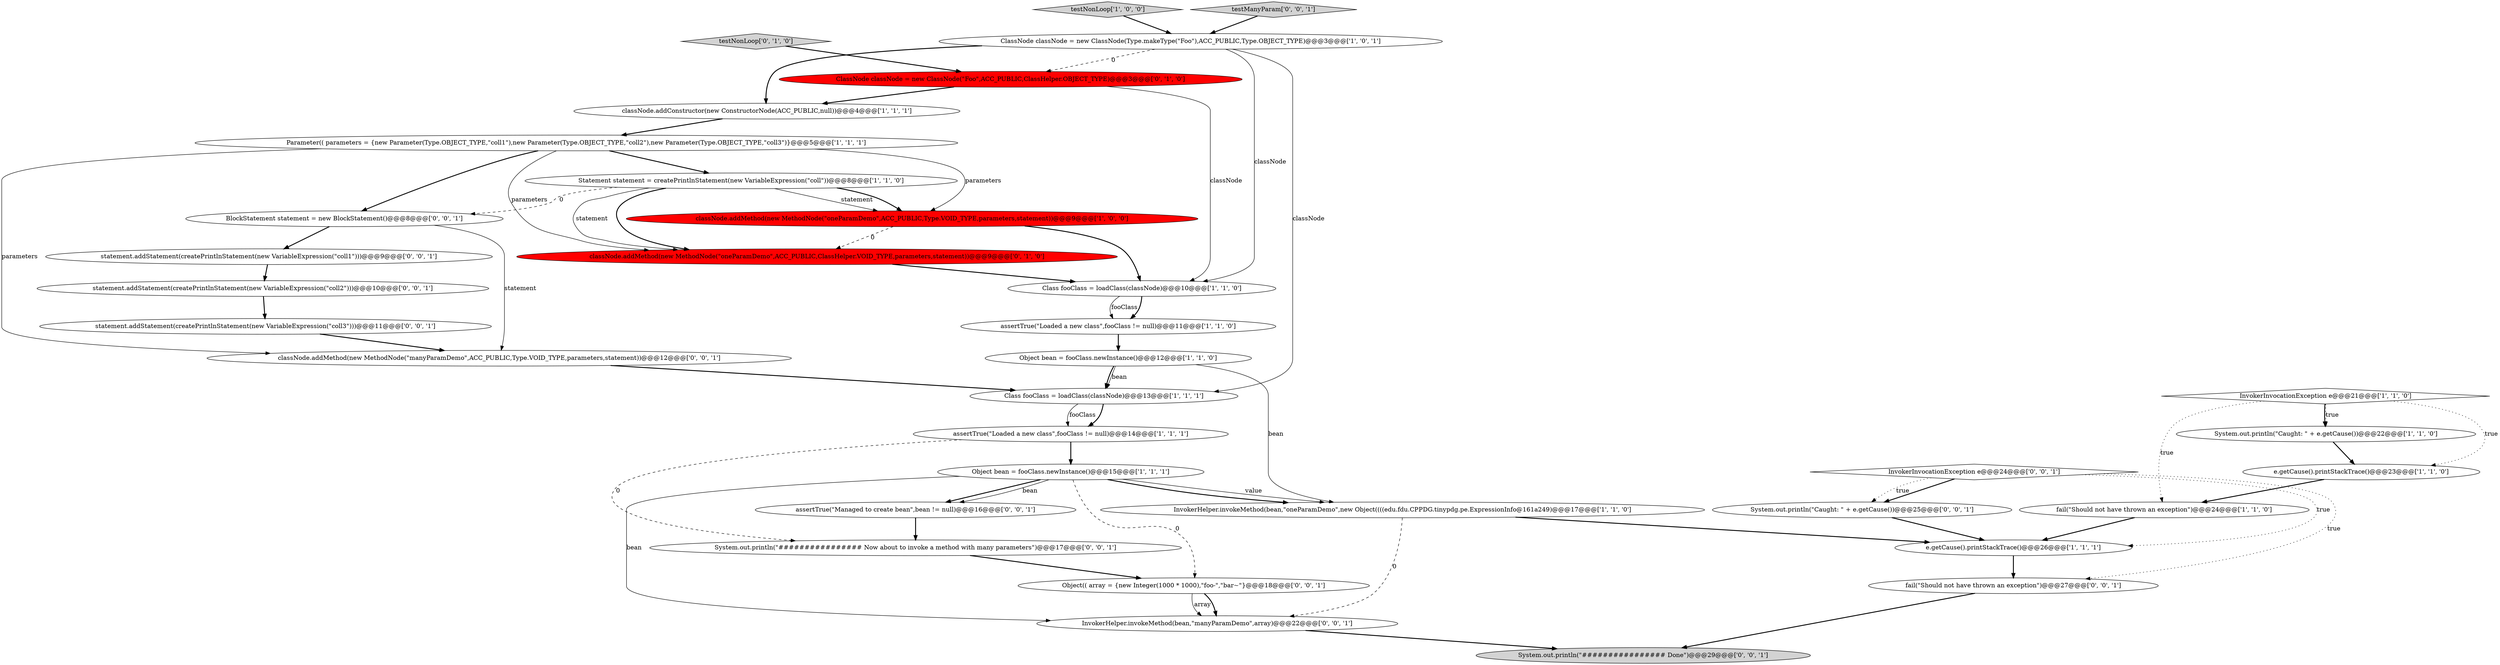 digraph {
8 [style = filled, label = "testNonLoop['1', '0', '0']", fillcolor = lightgray, shape = diamond image = "AAA0AAABBB1BBB"];
27 [style = filled, label = "fail(\"Should not have thrown an exception\")@@@27@@@['0', '0', '1']", fillcolor = white, shape = ellipse image = "AAA0AAABBB3BBB"];
18 [style = filled, label = "classNode.addMethod(new MethodNode(\"oneParamDemo\",ACC_PUBLIC,ClassHelper.VOID_TYPE,parameters,statement))@@@9@@@['0', '1', '0']", fillcolor = red, shape = ellipse image = "AAA1AAABBB2BBB"];
6 [style = filled, label = "e.getCause().printStackTrace()@@@26@@@['1', '1', '1']", fillcolor = white, shape = ellipse image = "AAA0AAABBB1BBB"];
26 [style = filled, label = "InvokerInvocationException e@@@24@@@['0', '0', '1']", fillcolor = white, shape = diamond image = "AAA0AAABBB3BBB"];
19 [style = filled, label = "ClassNode classNode = new ClassNode(\"Foo\",ACC_PUBLIC,ClassHelper.OBJECT_TYPE)@@@3@@@['0', '1', '0']", fillcolor = red, shape = ellipse image = "AAA1AAABBB2BBB"];
13 [style = filled, label = "Statement statement = createPrintlnStatement(new VariableExpression(\"coll\"))@@@8@@@['1', '1', '0']", fillcolor = white, shape = ellipse image = "AAA0AAABBB1BBB"];
31 [style = filled, label = "System.out.println(\"################ Now about to invoke a method with many parameters\")@@@17@@@['0', '0', '1']", fillcolor = white, shape = ellipse image = "AAA0AAABBB3BBB"];
5 [style = filled, label = "classNode.addConstructor(new ConstructorNode(ACC_PUBLIC,null))@@@4@@@['1', '1', '1']", fillcolor = white, shape = ellipse image = "AAA0AAABBB1BBB"];
24 [style = filled, label = "InvokerHelper.invokeMethod(bean,\"manyParamDemo\",array)@@@22@@@['0', '0', '1']", fillcolor = white, shape = ellipse image = "AAA0AAABBB3BBB"];
32 [style = filled, label = "BlockStatement statement = new BlockStatement()@@@8@@@['0', '0', '1']", fillcolor = white, shape = ellipse image = "AAA0AAABBB3BBB"];
21 [style = filled, label = "System.out.println(\"Caught: \" + e.getCause())@@@25@@@['0', '0', '1']", fillcolor = white, shape = ellipse image = "AAA0AAABBB3BBB"];
1 [style = filled, label = "Class fooClass = loadClass(classNode)@@@10@@@['1', '1', '0']", fillcolor = white, shape = ellipse image = "AAA0AAABBB1BBB"];
29 [style = filled, label = "statement.addStatement(createPrintlnStatement(new VariableExpression(\"coll3\")))@@@11@@@['0', '0', '1']", fillcolor = white, shape = ellipse image = "AAA0AAABBB3BBB"];
22 [style = filled, label = "testManyParam['0', '0', '1']", fillcolor = lightgray, shape = diamond image = "AAA0AAABBB3BBB"];
15 [style = filled, label = "ClassNode classNode = new ClassNode(Type.makeType(\"Foo\"),ACC_PUBLIC,Type.OBJECT_TYPE)@@@3@@@['1', '0', '1']", fillcolor = white, shape = ellipse image = "AAA0AAABBB1BBB"];
23 [style = filled, label = "System.out.println(\"################ Done\")@@@29@@@['0', '0', '1']", fillcolor = lightgray, shape = ellipse image = "AAA0AAABBB3BBB"];
14 [style = filled, label = "assertTrue(\"Loaded a new class\",fooClass != null)@@@14@@@['1', '1', '1']", fillcolor = white, shape = ellipse image = "AAA0AAABBB1BBB"];
12 [style = filled, label = "classNode.addMethod(new MethodNode(\"oneParamDemo\",ACC_PUBLIC,Type.VOID_TYPE,parameters,statement))@@@9@@@['1', '0', '0']", fillcolor = red, shape = ellipse image = "AAA1AAABBB1BBB"];
16 [style = filled, label = "InvokerInvocationException e@@@21@@@['1', '1', '0']", fillcolor = white, shape = diamond image = "AAA0AAABBB1BBB"];
7 [style = filled, label = "e.getCause().printStackTrace()@@@23@@@['1', '1', '0']", fillcolor = white, shape = ellipse image = "AAA0AAABBB1BBB"];
33 [style = filled, label = "classNode.addMethod(new MethodNode(\"manyParamDemo\",ACC_PUBLIC,Type.VOID_TYPE,parameters,statement))@@@12@@@['0', '0', '1']", fillcolor = white, shape = ellipse image = "AAA0AAABBB3BBB"];
3 [style = filled, label = "InvokerHelper.invokeMethod(bean,\"oneParamDemo\",new Object((((edu.fdu.CPPDG.tinypdg.pe.ExpressionInfo@161a249)@@@17@@@['1', '1', '0']", fillcolor = white, shape = ellipse image = "AAA0AAABBB1BBB"];
2 [style = filled, label = "fail(\"Should not have thrown an exception\")@@@24@@@['1', '1', '0']", fillcolor = white, shape = ellipse image = "AAA0AAABBB1BBB"];
25 [style = filled, label = "statement.addStatement(createPrintlnStatement(new VariableExpression(\"coll1\")))@@@9@@@['0', '0', '1']", fillcolor = white, shape = ellipse image = "AAA0AAABBB3BBB"];
28 [style = filled, label = "Object(( array = {new Integer(1000 * 1000),\"foo-\",\"bar~\"}@@@18@@@['0', '0', '1']", fillcolor = white, shape = ellipse image = "AAA0AAABBB3BBB"];
10 [style = filled, label = "assertTrue(\"Loaded a new class\",fooClass != null)@@@11@@@['1', '1', '0']", fillcolor = white, shape = ellipse image = "AAA0AAABBB1BBB"];
34 [style = filled, label = "statement.addStatement(createPrintlnStatement(new VariableExpression(\"coll2\")))@@@10@@@['0', '0', '1']", fillcolor = white, shape = ellipse image = "AAA0AAABBB3BBB"];
9 [style = filled, label = "Parameter(( parameters = {new Parameter(Type.OBJECT_TYPE,\"coll1\"),new Parameter(Type.OBJECT_TYPE,\"coll2\"),new Parameter(Type.OBJECT_TYPE,\"coll3\")}@@@5@@@['1', '1', '1']", fillcolor = white, shape = ellipse image = "AAA0AAABBB1BBB"];
4 [style = filled, label = "Class fooClass = loadClass(classNode)@@@13@@@['1', '1', '1']", fillcolor = white, shape = ellipse image = "AAA0AAABBB1BBB"];
20 [style = filled, label = "testNonLoop['0', '1', '0']", fillcolor = lightgray, shape = diamond image = "AAA0AAABBB2BBB"];
30 [style = filled, label = "assertTrue(\"Managed to create bean\",bean != null)@@@16@@@['0', '0', '1']", fillcolor = white, shape = ellipse image = "AAA0AAABBB3BBB"];
11 [style = filled, label = "Object bean = fooClass.newInstance()@@@12@@@['1', '1', '0']", fillcolor = white, shape = ellipse image = "AAA0AAABBB1BBB"];
0 [style = filled, label = "Object bean = fooClass.newInstance()@@@15@@@['1', '1', '1']", fillcolor = white, shape = ellipse image = "AAA0AAABBB1BBB"];
17 [style = filled, label = "System.out.println(\"Caught: \" + e.getCause())@@@22@@@['1', '1', '0']", fillcolor = white, shape = ellipse image = "AAA0AAABBB1BBB"];
0->3 [style = bold, label=""];
34->29 [style = bold, label=""];
0->30 [style = bold, label=""];
4->14 [style = bold, label=""];
28->24 [style = solid, label="array"];
22->15 [style = bold, label=""];
16->2 [style = dotted, label="true"];
8->15 [style = bold, label=""];
5->9 [style = bold, label=""];
25->34 [style = bold, label=""];
21->6 [style = bold, label=""];
2->6 [style = bold, label=""];
1->10 [style = solid, label="fooClass"];
9->33 [style = solid, label="parameters"];
26->27 [style = dotted, label="true"];
16->17 [style = dotted, label="true"];
11->4 [style = bold, label=""];
9->32 [style = bold, label=""];
33->4 [style = bold, label=""];
0->3 [style = solid, label="value"];
3->24 [style = dashed, label="0"];
32->33 [style = solid, label="statement"];
3->6 [style = bold, label=""];
13->18 [style = solid, label="statement"];
15->19 [style = dashed, label="0"];
16->17 [style = bold, label=""];
0->28 [style = dashed, label="0"];
12->1 [style = bold, label=""];
24->23 [style = bold, label=""];
4->14 [style = solid, label="fooClass"];
11->3 [style = solid, label="bean"];
15->5 [style = bold, label=""];
9->18 [style = solid, label="parameters"];
0->30 [style = solid, label="bean"];
26->21 [style = bold, label=""];
11->4 [style = solid, label="bean"];
13->32 [style = dashed, label="0"];
17->7 [style = bold, label=""];
19->5 [style = bold, label=""];
19->1 [style = solid, label="classNode"];
6->27 [style = bold, label=""];
16->7 [style = dotted, label="true"];
13->12 [style = solid, label="statement"];
29->33 [style = bold, label=""];
15->1 [style = solid, label="classNode"];
13->12 [style = bold, label=""];
14->0 [style = bold, label=""];
18->1 [style = bold, label=""];
30->31 [style = bold, label=""];
7->2 [style = bold, label=""];
26->21 [style = dotted, label="true"];
0->24 [style = solid, label="bean"];
32->25 [style = bold, label=""];
28->24 [style = bold, label=""];
12->18 [style = dashed, label="0"];
26->6 [style = dotted, label="true"];
27->23 [style = bold, label=""];
31->28 [style = bold, label=""];
20->19 [style = bold, label=""];
1->10 [style = bold, label=""];
9->12 [style = solid, label="parameters"];
15->4 [style = solid, label="classNode"];
13->18 [style = bold, label=""];
9->13 [style = bold, label=""];
10->11 [style = bold, label=""];
14->31 [style = dashed, label="0"];
}
